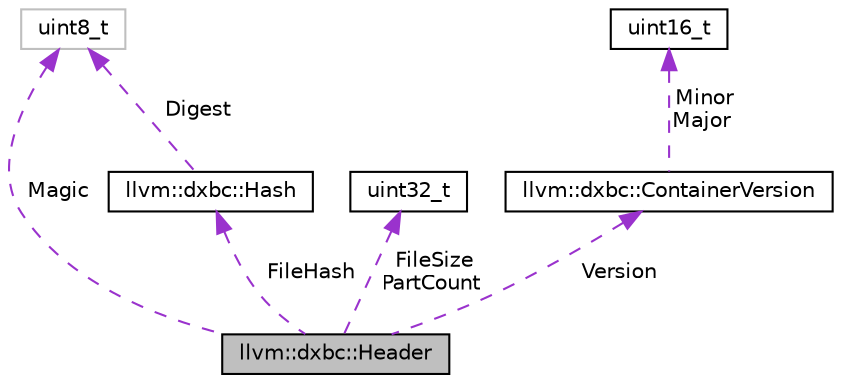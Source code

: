 digraph "llvm::dxbc::Header"
{
 // LATEX_PDF_SIZE
  bgcolor="transparent";
  edge [fontname="Helvetica",fontsize="10",labelfontname="Helvetica",labelfontsize="10"];
  node [fontname="Helvetica",fontsize="10",shape=record];
  Node1 [label="llvm::dxbc::Header",height=0.2,width=0.4,color="black", fillcolor="grey75", style="filled", fontcolor="black",tooltip=" "];
  Node2 -> Node1 [dir="back",color="darkorchid3",fontsize="10",style="dashed",label=" FileHash" ,fontname="Helvetica"];
  Node2 [label="llvm::dxbc::Hash",height=0.2,width=0.4,color="black",URL="$structllvm_1_1dxbc_1_1Hash.html",tooltip=" "];
  Node3 -> Node2 [dir="back",color="darkorchid3",fontsize="10",style="dashed",label=" Digest" ,fontname="Helvetica"];
  Node3 [label="uint8_t",height=0.2,width=0.4,color="grey75",tooltip=" "];
  Node4 -> Node1 [dir="back",color="darkorchid3",fontsize="10",style="dashed",label=" FileSize\nPartCount" ,fontname="Helvetica"];
  Node4 [label="uint32_t",height=0.2,width=0.4,color="black",URL="$classuint32__t.html",tooltip=" "];
  Node3 -> Node1 [dir="back",color="darkorchid3",fontsize="10",style="dashed",label=" Magic" ,fontname="Helvetica"];
  Node5 -> Node1 [dir="back",color="darkorchid3",fontsize="10",style="dashed",label=" Version" ,fontname="Helvetica"];
  Node5 [label="llvm::dxbc::ContainerVersion",height=0.2,width=0.4,color="black",URL="$structllvm_1_1dxbc_1_1ContainerVersion.html",tooltip=" "];
  Node6 -> Node5 [dir="back",color="darkorchid3",fontsize="10",style="dashed",label=" Minor\nMajor" ,fontname="Helvetica"];
  Node6 [label="uint16_t",height=0.2,width=0.4,color="black",URL="$classuint16__t.html",tooltip=" "];
}

